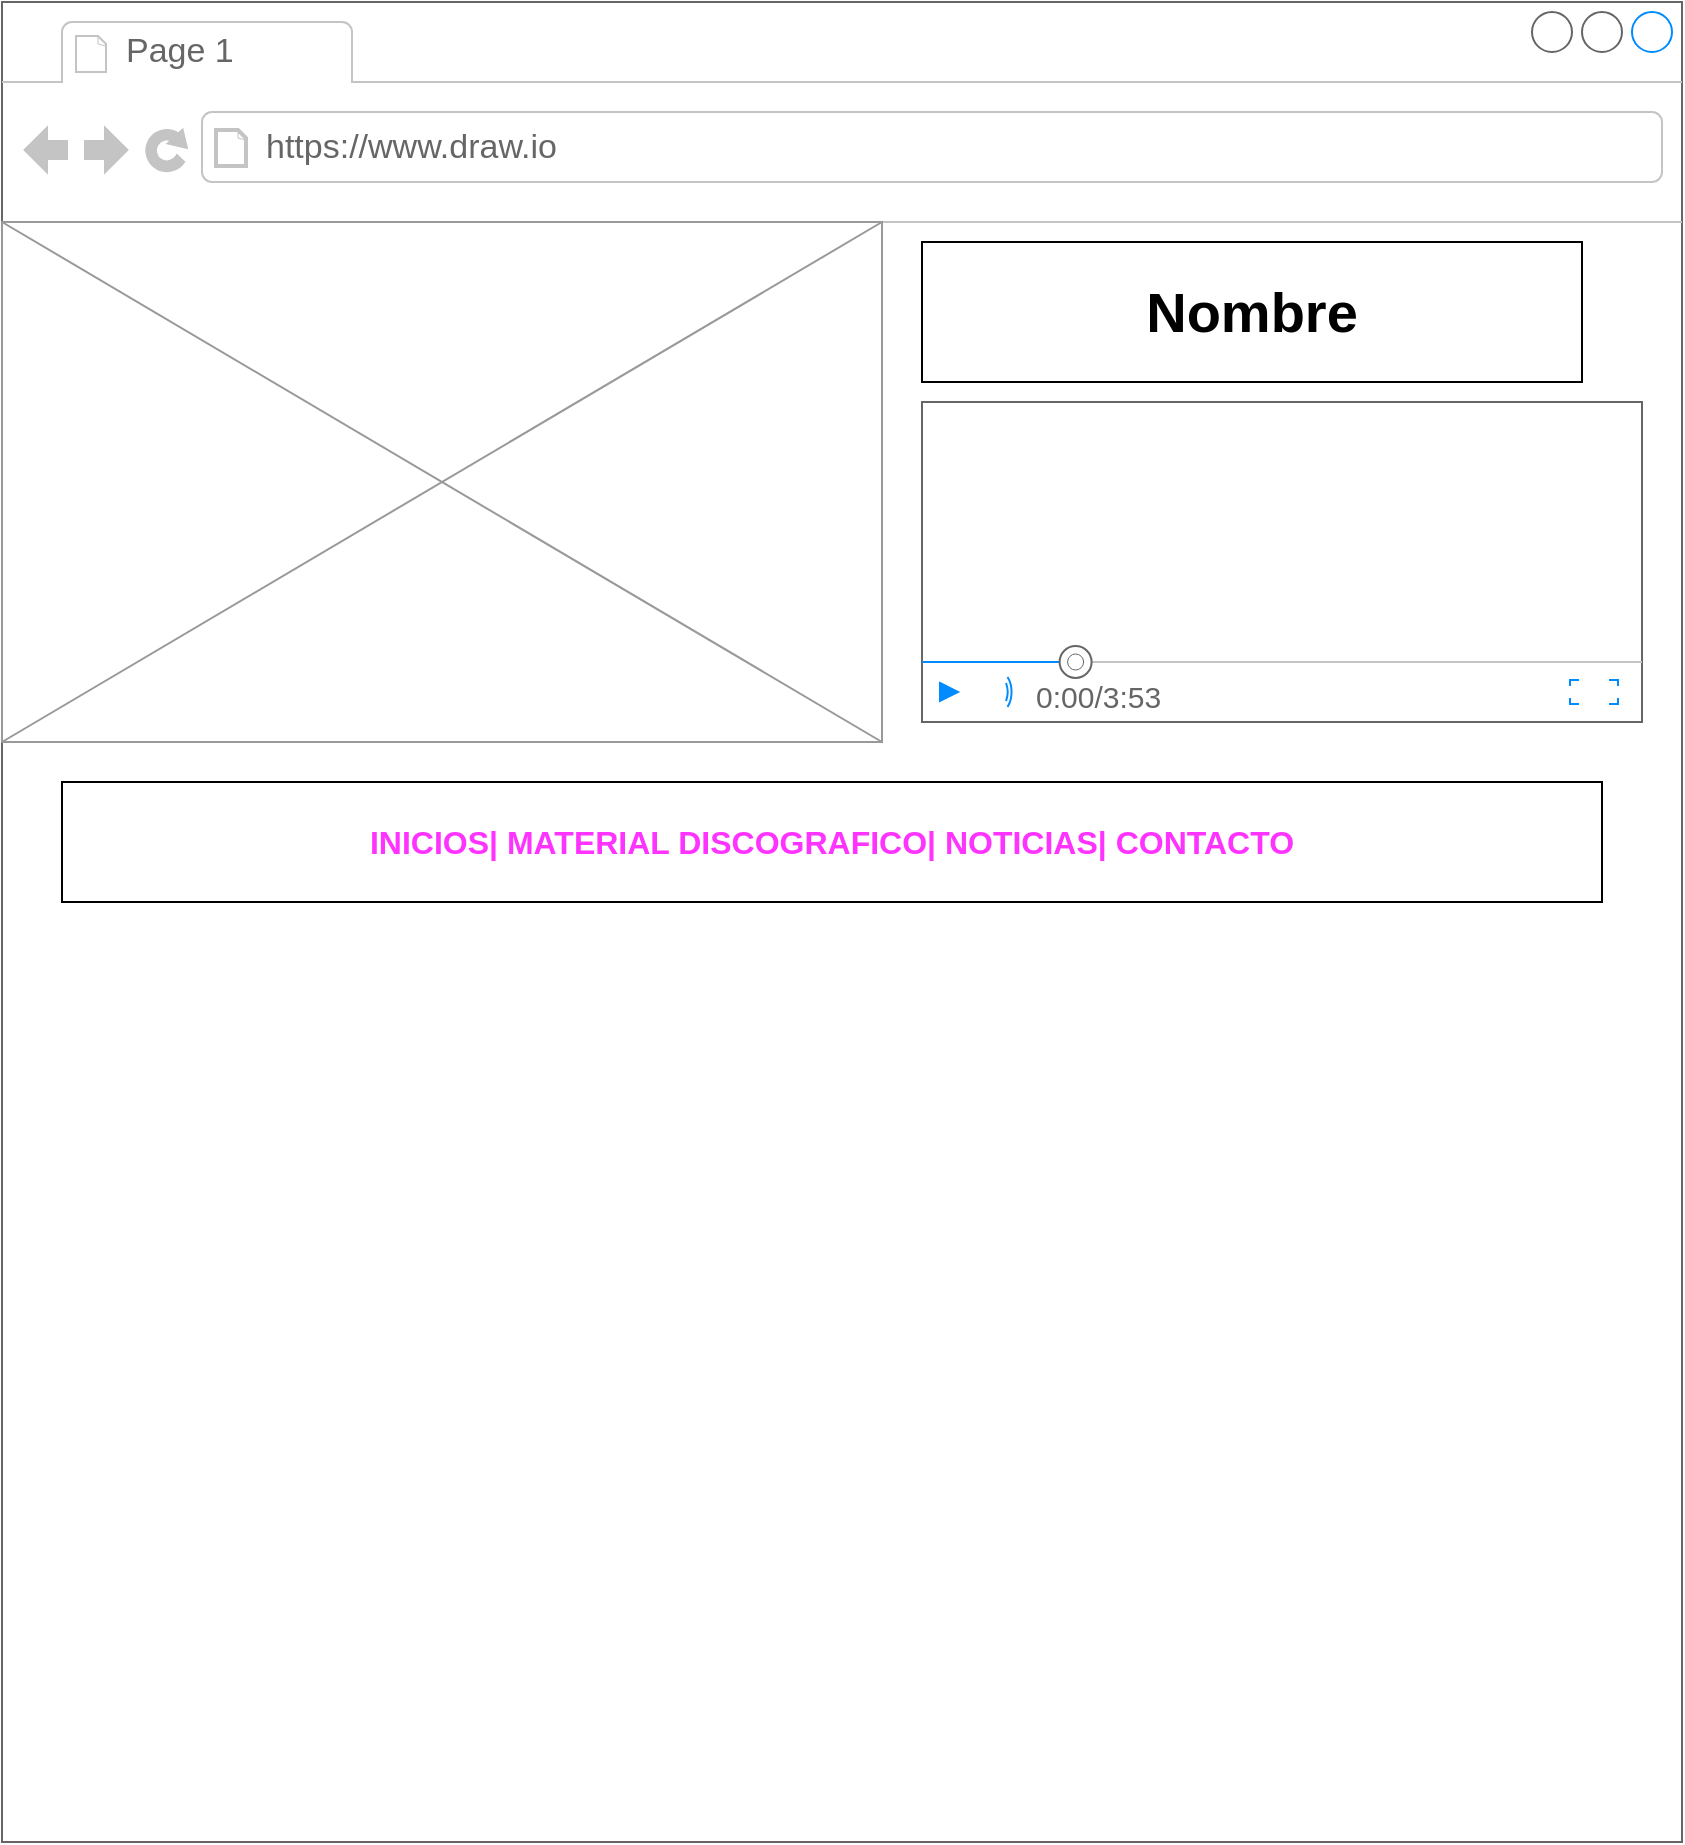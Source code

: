 <mxfile version="21.8.2" type="github">
  <diagram name="Page-1" id="2cc2dc42-3aac-f2a9-1cec-7a8b7cbee084">
    <mxGraphModel dx="880" dy="1328" grid="1" gridSize="10" guides="1" tooltips="1" connect="1" arrows="1" fold="1" page="1" pageScale="1" pageWidth="1100" pageHeight="850" background="#ffffff" math="0" shadow="0">
      <root>
        <mxCell id="0" />
        <mxCell id="1" parent="0" />
        <mxCell id="oLWAqpKavaJuwqKOd3UO-1" value="" style="strokeWidth=1;shadow=0;dashed=0;align=center;html=1;shape=mxgraph.mockup.containers.browserWindow;rSize=0;strokeColor=#666666;strokeColor2=#008cff;strokeColor3=#c4c4c4;mainText=,;recursiveResize=0;" vertex="1" parent="1">
          <mxGeometry x="40" y="-470" width="840" height="920" as="geometry" />
        </mxCell>
        <mxCell id="oLWAqpKavaJuwqKOd3UO-2" value="Page 1" style="strokeWidth=1;shadow=0;dashed=0;align=center;html=1;shape=mxgraph.mockup.containers.anchor;fontSize=17;fontColor=#666666;align=left;whiteSpace=wrap;" vertex="1" parent="oLWAqpKavaJuwqKOd3UO-1">
          <mxGeometry x="60" y="12" width="110" height="26" as="geometry" />
        </mxCell>
        <mxCell id="oLWAqpKavaJuwqKOd3UO-3" value="https://www.draw.io" style="strokeWidth=1;shadow=0;dashed=0;align=center;html=1;shape=mxgraph.mockup.containers.anchor;rSize=0;fontSize=17;fontColor=#666666;align=left;" vertex="1" parent="oLWAqpKavaJuwqKOd3UO-1">
          <mxGeometry x="130" y="60" width="250" height="26" as="geometry" />
        </mxCell>
        <mxCell id="oLWAqpKavaJuwqKOd3UO-8" value="Nombre" style="rounded=0;whiteSpace=wrap;fontStyle=1;spacing=10;fontSize=28;" vertex="1" parent="oLWAqpKavaJuwqKOd3UO-1">
          <mxGeometry x="460" y="120" width="330" height="70" as="geometry" />
        </mxCell>
        <mxCell id="oLWAqpKavaJuwqKOd3UO-50" value="" style="verticalLabelPosition=bottom;shadow=0;dashed=0;align=center;html=1;verticalAlign=top;strokeWidth=1;shape=mxgraph.mockup.containers.videoPlayer;strokeColor=#666666;strokeColor2=#008cff;strokeColor3=#c4c4c4;textColor=#666666;fillColor2=#008cff;barHeight=30;barPos=20;" vertex="1" parent="oLWAqpKavaJuwqKOd3UO-1">
          <mxGeometry x="460" y="200" width="360" height="160" as="geometry" />
        </mxCell>
        <mxCell id="oLWAqpKavaJuwqKOd3UO-51" value="&lt;font style=&quot;font-size: 16px;&quot; color=&quot;#ff33ff&quot;&gt;&lt;b&gt;INICIOS| MATERIAL DISCOGRAFICO| NOTICIAS| CONTACTO&lt;/b&gt;&lt;/font&gt;" style="rounded=0;whiteSpace=wrap;html=1;" vertex="1" parent="oLWAqpKavaJuwqKOd3UO-1">
          <mxGeometry x="30" y="390" width="770" height="60" as="geometry" />
        </mxCell>
        <mxCell id="oLWAqpKavaJuwqKOd3UO-33" value="" style="verticalLabelPosition=bottom;shadow=0;dashed=0;align=center;html=1;verticalAlign=top;strokeWidth=1;shape=mxgraph.mockup.graphics.simpleIcon;strokeColor=#999999;" vertex="1" parent="1">
          <mxGeometry x="40" y="-360" width="440" height="260" as="geometry" />
        </mxCell>
      </root>
    </mxGraphModel>
  </diagram>
</mxfile>
